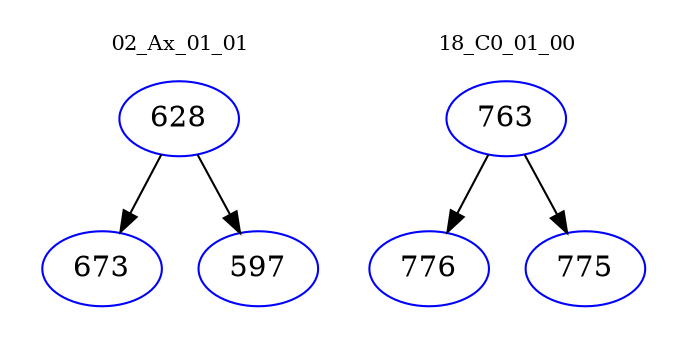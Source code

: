 digraph{
subgraph cluster_0 {
color = white
label = "02_Ax_01_01";
fontsize=10;
T0_628 [label="628", color="blue"]
T0_628 -> T0_673 [color="black"]
T0_673 [label="673", color="blue"]
T0_628 -> T0_597 [color="black"]
T0_597 [label="597", color="blue"]
}
subgraph cluster_1 {
color = white
label = "18_C0_01_00";
fontsize=10;
T1_763 [label="763", color="blue"]
T1_763 -> T1_776 [color="black"]
T1_776 [label="776", color="blue"]
T1_763 -> T1_775 [color="black"]
T1_775 [label="775", color="blue"]
}
}
